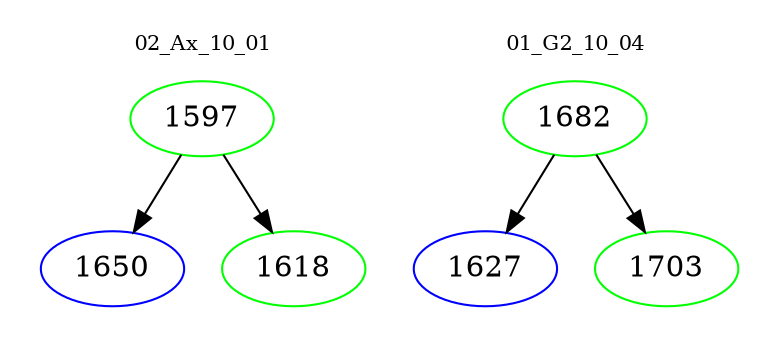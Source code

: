 digraph{
subgraph cluster_0 {
color = white
label = "02_Ax_10_01";
fontsize=10;
T0_1597 [label="1597", color="green"]
T0_1597 -> T0_1650 [color="black"]
T0_1650 [label="1650", color="blue"]
T0_1597 -> T0_1618 [color="black"]
T0_1618 [label="1618", color="green"]
}
subgraph cluster_1 {
color = white
label = "01_G2_10_04";
fontsize=10;
T1_1682 [label="1682", color="green"]
T1_1682 -> T1_1627 [color="black"]
T1_1627 [label="1627", color="blue"]
T1_1682 -> T1_1703 [color="black"]
T1_1703 [label="1703", color="green"]
}
}
